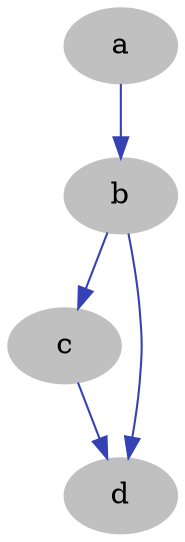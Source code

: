 digraph G {
size="100,20"; ratio = auto;
node [style=filled];
"a" -> "b" [color="0.649 0.701 0.701"];
"b" -> "c" [color="0.649 0.701 0.701"];
"b" -> "d" [color="0.649 0.701 0.701"];
"c" -> "d" [color="0.649 0.701 0.701"];
"d" [color=grey];
"b" [color=grey];
"c" [color=grey];
"a" [color=grey];
}

